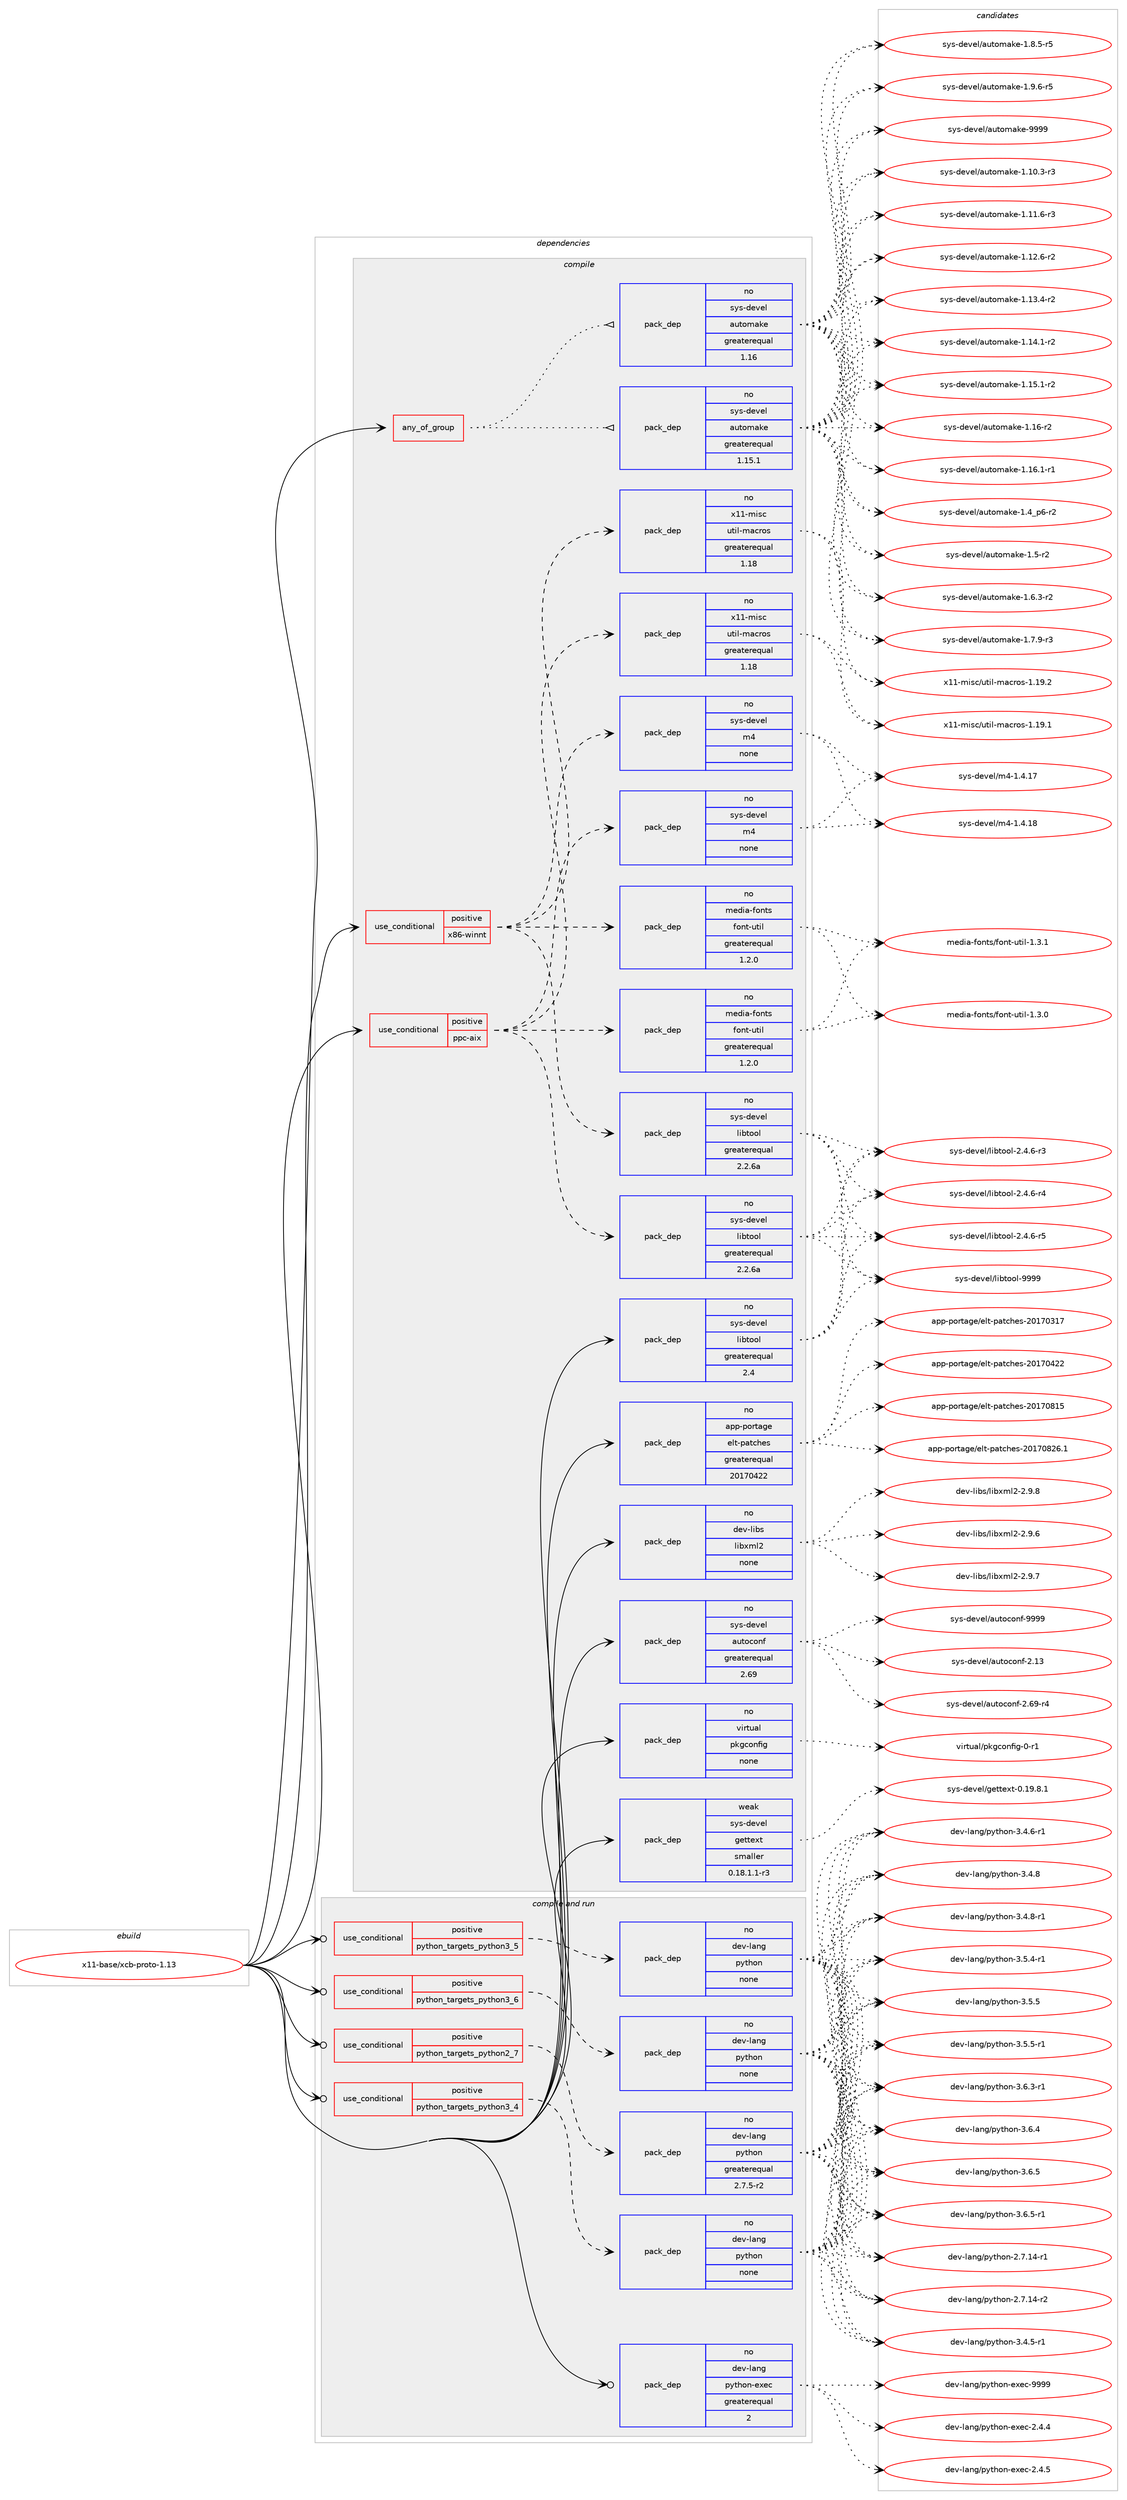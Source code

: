 digraph prolog {

# *************
# Graph options
# *************

newrank=true;
concentrate=true;
compound=true;
graph [rankdir=LR,fontname=Helvetica,fontsize=10,ranksep=1.5];#, ranksep=2.5, nodesep=0.2];
edge  [arrowhead=vee];
node  [fontname=Helvetica,fontsize=10];

# **********
# The ebuild
# **********

subgraph cluster_leftcol {
color=gray;
rank=same;
label=<<i>ebuild</i>>;
id [label="x11-base/xcb-proto-1.13", color=red, width=4, href="../x11-base/xcb-proto-1.13.svg"];
}

# ****************
# The dependencies
# ****************

subgraph cluster_midcol {
color=gray;
label=<<i>dependencies</i>>;
subgraph cluster_compile {
fillcolor="#eeeeee";
style=filled;
label=<<i>compile</i>>;
subgraph any142 {
dependency10541 [label=<<TABLE BORDER="0" CELLBORDER="1" CELLSPACING="0" CELLPADDING="4"><TR><TD CELLPADDING="10">any_of_group</TD></TR></TABLE>>, shape=none, color=red];subgraph pack9202 {
dependency10542 [label=<<TABLE BORDER="0" CELLBORDER="1" CELLSPACING="0" CELLPADDING="4" WIDTH="220"><TR><TD ROWSPAN="6" CELLPADDING="30">pack_dep</TD></TR><TR><TD WIDTH="110">no</TD></TR><TR><TD>sys-devel</TD></TR><TR><TD>automake</TD></TR><TR><TD>greaterequal</TD></TR><TR><TD>1.16</TD></TR></TABLE>>, shape=none, color=blue];
}
dependency10541:e -> dependency10542:w [weight=20,style="dotted",arrowhead="oinv"];
subgraph pack9203 {
dependency10543 [label=<<TABLE BORDER="0" CELLBORDER="1" CELLSPACING="0" CELLPADDING="4" WIDTH="220"><TR><TD ROWSPAN="6" CELLPADDING="30">pack_dep</TD></TR><TR><TD WIDTH="110">no</TD></TR><TR><TD>sys-devel</TD></TR><TR><TD>automake</TD></TR><TR><TD>greaterequal</TD></TR><TR><TD>1.15.1</TD></TR></TABLE>>, shape=none, color=blue];
}
dependency10541:e -> dependency10543:w [weight=20,style="dotted",arrowhead="oinv"];
}
id:e -> dependency10541:w [weight=20,style="solid",arrowhead="vee"];
subgraph cond1186 {
dependency10544 [label=<<TABLE BORDER="0" CELLBORDER="1" CELLSPACING="0" CELLPADDING="4"><TR><TD ROWSPAN="3" CELLPADDING="10">use_conditional</TD></TR><TR><TD>positive</TD></TR><TR><TD>ppc-aix</TD></TR></TABLE>>, shape=none, color=red];
subgraph pack9204 {
dependency10545 [label=<<TABLE BORDER="0" CELLBORDER="1" CELLSPACING="0" CELLPADDING="4" WIDTH="220"><TR><TD ROWSPAN="6" CELLPADDING="30">pack_dep</TD></TR><TR><TD WIDTH="110">no</TD></TR><TR><TD>sys-devel</TD></TR><TR><TD>libtool</TD></TR><TR><TD>greaterequal</TD></TR><TR><TD>2.2.6a</TD></TR></TABLE>>, shape=none, color=blue];
}
dependency10544:e -> dependency10545:w [weight=20,style="dashed",arrowhead="vee"];
subgraph pack9205 {
dependency10546 [label=<<TABLE BORDER="0" CELLBORDER="1" CELLSPACING="0" CELLPADDING="4" WIDTH="220"><TR><TD ROWSPAN="6" CELLPADDING="30">pack_dep</TD></TR><TR><TD WIDTH="110">no</TD></TR><TR><TD>sys-devel</TD></TR><TR><TD>m4</TD></TR><TR><TD>none</TD></TR><TR><TD></TD></TR></TABLE>>, shape=none, color=blue];
}
dependency10544:e -> dependency10546:w [weight=20,style="dashed",arrowhead="vee"];
subgraph pack9206 {
dependency10547 [label=<<TABLE BORDER="0" CELLBORDER="1" CELLSPACING="0" CELLPADDING="4" WIDTH="220"><TR><TD ROWSPAN="6" CELLPADDING="30">pack_dep</TD></TR><TR><TD WIDTH="110">no</TD></TR><TR><TD>x11-misc</TD></TR><TR><TD>util-macros</TD></TR><TR><TD>greaterequal</TD></TR><TR><TD>1.18</TD></TR></TABLE>>, shape=none, color=blue];
}
dependency10544:e -> dependency10547:w [weight=20,style="dashed",arrowhead="vee"];
subgraph pack9207 {
dependency10548 [label=<<TABLE BORDER="0" CELLBORDER="1" CELLSPACING="0" CELLPADDING="4" WIDTH="220"><TR><TD ROWSPAN="6" CELLPADDING="30">pack_dep</TD></TR><TR><TD WIDTH="110">no</TD></TR><TR><TD>media-fonts</TD></TR><TR><TD>font-util</TD></TR><TR><TD>greaterequal</TD></TR><TR><TD>1.2.0</TD></TR></TABLE>>, shape=none, color=blue];
}
dependency10544:e -> dependency10548:w [weight=20,style="dashed",arrowhead="vee"];
}
id:e -> dependency10544:w [weight=20,style="solid",arrowhead="vee"];
subgraph cond1187 {
dependency10549 [label=<<TABLE BORDER="0" CELLBORDER="1" CELLSPACING="0" CELLPADDING="4"><TR><TD ROWSPAN="3" CELLPADDING="10">use_conditional</TD></TR><TR><TD>positive</TD></TR><TR><TD>x86-winnt</TD></TR></TABLE>>, shape=none, color=red];
subgraph pack9208 {
dependency10550 [label=<<TABLE BORDER="0" CELLBORDER="1" CELLSPACING="0" CELLPADDING="4" WIDTH="220"><TR><TD ROWSPAN="6" CELLPADDING="30">pack_dep</TD></TR><TR><TD WIDTH="110">no</TD></TR><TR><TD>sys-devel</TD></TR><TR><TD>libtool</TD></TR><TR><TD>greaterequal</TD></TR><TR><TD>2.2.6a</TD></TR></TABLE>>, shape=none, color=blue];
}
dependency10549:e -> dependency10550:w [weight=20,style="dashed",arrowhead="vee"];
subgraph pack9209 {
dependency10551 [label=<<TABLE BORDER="0" CELLBORDER="1" CELLSPACING="0" CELLPADDING="4" WIDTH="220"><TR><TD ROWSPAN="6" CELLPADDING="30">pack_dep</TD></TR><TR><TD WIDTH="110">no</TD></TR><TR><TD>sys-devel</TD></TR><TR><TD>m4</TD></TR><TR><TD>none</TD></TR><TR><TD></TD></TR></TABLE>>, shape=none, color=blue];
}
dependency10549:e -> dependency10551:w [weight=20,style="dashed",arrowhead="vee"];
subgraph pack9210 {
dependency10552 [label=<<TABLE BORDER="0" CELLBORDER="1" CELLSPACING="0" CELLPADDING="4" WIDTH="220"><TR><TD ROWSPAN="6" CELLPADDING="30">pack_dep</TD></TR><TR><TD WIDTH="110">no</TD></TR><TR><TD>x11-misc</TD></TR><TR><TD>util-macros</TD></TR><TR><TD>greaterequal</TD></TR><TR><TD>1.18</TD></TR></TABLE>>, shape=none, color=blue];
}
dependency10549:e -> dependency10552:w [weight=20,style="dashed",arrowhead="vee"];
subgraph pack9211 {
dependency10553 [label=<<TABLE BORDER="0" CELLBORDER="1" CELLSPACING="0" CELLPADDING="4" WIDTH="220"><TR><TD ROWSPAN="6" CELLPADDING="30">pack_dep</TD></TR><TR><TD WIDTH="110">no</TD></TR><TR><TD>media-fonts</TD></TR><TR><TD>font-util</TD></TR><TR><TD>greaterequal</TD></TR><TR><TD>1.2.0</TD></TR></TABLE>>, shape=none, color=blue];
}
dependency10549:e -> dependency10553:w [weight=20,style="dashed",arrowhead="vee"];
}
id:e -> dependency10549:w [weight=20,style="solid",arrowhead="vee"];
subgraph pack9212 {
dependency10554 [label=<<TABLE BORDER="0" CELLBORDER="1" CELLSPACING="0" CELLPADDING="4" WIDTH="220"><TR><TD ROWSPAN="6" CELLPADDING="30">pack_dep</TD></TR><TR><TD WIDTH="110">no</TD></TR><TR><TD>app-portage</TD></TR><TR><TD>elt-patches</TD></TR><TR><TD>greaterequal</TD></TR><TR><TD>20170422</TD></TR></TABLE>>, shape=none, color=blue];
}
id:e -> dependency10554:w [weight=20,style="solid",arrowhead="vee"];
subgraph pack9213 {
dependency10555 [label=<<TABLE BORDER="0" CELLBORDER="1" CELLSPACING="0" CELLPADDING="4" WIDTH="220"><TR><TD ROWSPAN="6" CELLPADDING="30">pack_dep</TD></TR><TR><TD WIDTH="110">no</TD></TR><TR><TD>dev-libs</TD></TR><TR><TD>libxml2</TD></TR><TR><TD>none</TD></TR><TR><TD></TD></TR></TABLE>>, shape=none, color=blue];
}
id:e -> dependency10555:w [weight=20,style="solid",arrowhead="vee"];
subgraph pack9214 {
dependency10556 [label=<<TABLE BORDER="0" CELLBORDER="1" CELLSPACING="0" CELLPADDING="4" WIDTH="220"><TR><TD ROWSPAN="6" CELLPADDING="30">pack_dep</TD></TR><TR><TD WIDTH="110">no</TD></TR><TR><TD>sys-devel</TD></TR><TR><TD>autoconf</TD></TR><TR><TD>greaterequal</TD></TR><TR><TD>2.69</TD></TR></TABLE>>, shape=none, color=blue];
}
id:e -> dependency10556:w [weight=20,style="solid",arrowhead="vee"];
subgraph pack9215 {
dependency10557 [label=<<TABLE BORDER="0" CELLBORDER="1" CELLSPACING="0" CELLPADDING="4" WIDTH="220"><TR><TD ROWSPAN="6" CELLPADDING="30">pack_dep</TD></TR><TR><TD WIDTH="110">no</TD></TR><TR><TD>sys-devel</TD></TR><TR><TD>libtool</TD></TR><TR><TD>greaterequal</TD></TR><TR><TD>2.4</TD></TR></TABLE>>, shape=none, color=blue];
}
id:e -> dependency10557:w [weight=20,style="solid",arrowhead="vee"];
subgraph pack9216 {
dependency10558 [label=<<TABLE BORDER="0" CELLBORDER="1" CELLSPACING="0" CELLPADDING="4" WIDTH="220"><TR><TD ROWSPAN="6" CELLPADDING="30">pack_dep</TD></TR><TR><TD WIDTH="110">no</TD></TR><TR><TD>virtual</TD></TR><TR><TD>pkgconfig</TD></TR><TR><TD>none</TD></TR><TR><TD></TD></TR></TABLE>>, shape=none, color=blue];
}
id:e -> dependency10558:w [weight=20,style="solid",arrowhead="vee"];
subgraph pack9217 {
dependency10559 [label=<<TABLE BORDER="0" CELLBORDER="1" CELLSPACING="0" CELLPADDING="4" WIDTH="220"><TR><TD ROWSPAN="6" CELLPADDING="30">pack_dep</TD></TR><TR><TD WIDTH="110">weak</TD></TR><TR><TD>sys-devel</TD></TR><TR><TD>gettext</TD></TR><TR><TD>smaller</TD></TR><TR><TD>0.18.1.1-r3</TD></TR></TABLE>>, shape=none, color=blue];
}
id:e -> dependency10559:w [weight=20,style="solid",arrowhead="vee"];
}
subgraph cluster_compileandrun {
fillcolor="#eeeeee";
style=filled;
label=<<i>compile and run</i>>;
subgraph cond1188 {
dependency10560 [label=<<TABLE BORDER="0" CELLBORDER="1" CELLSPACING="0" CELLPADDING="4"><TR><TD ROWSPAN="3" CELLPADDING="10">use_conditional</TD></TR><TR><TD>positive</TD></TR><TR><TD>python_targets_python2_7</TD></TR></TABLE>>, shape=none, color=red];
subgraph pack9218 {
dependency10561 [label=<<TABLE BORDER="0" CELLBORDER="1" CELLSPACING="0" CELLPADDING="4" WIDTH="220"><TR><TD ROWSPAN="6" CELLPADDING="30">pack_dep</TD></TR><TR><TD WIDTH="110">no</TD></TR><TR><TD>dev-lang</TD></TR><TR><TD>python</TD></TR><TR><TD>greaterequal</TD></TR><TR><TD>2.7.5-r2</TD></TR></TABLE>>, shape=none, color=blue];
}
dependency10560:e -> dependency10561:w [weight=20,style="dashed",arrowhead="vee"];
}
id:e -> dependency10560:w [weight=20,style="solid",arrowhead="odotvee"];
subgraph cond1189 {
dependency10562 [label=<<TABLE BORDER="0" CELLBORDER="1" CELLSPACING="0" CELLPADDING="4"><TR><TD ROWSPAN="3" CELLPADDING="10">use_conditional</TD></TR><TR><TD>positive</TD></TR><TR><TD>python_targets_python3_4</TD></TR></TABLE>>, shape=none, color=red];
subgraph pack9219 {
dependency10563 [label=<<TABLE BORDER="0" CELLBORDER="1" CELLSPACING="0" CELLPADDING="4" WIDTH="220"><TR><TD ROWSPAN="6" CELLPADDING="30">pack_dep</TD></TR><TR><TD WIDTH="110">no</TD></TR><TR><TD>dev-lang</TD></TR><TR><TD>python</TD></TR><TR><TD>none</TD></TR><TR><TD></TD></TR></TABLE>>, shape=none, color=blue];
}
dependency10562:e -> dependency10563:w [weight=20,style="dashed",arrowhead="vee"];
}
id:e -> dependency10562:w [weight=20,style="solid",arrowhead="odotvee"];
subgraph cond1190 {
dependency10564 [label=<<TABLE BORDER="0" CELLBORDER="1" CELLSPACING="0" CELLPADDING="4"><TR><TD ROWSPAN="3" CELLPADDING="10">use_conditional</TD></TR><TR><TD>positive</TD></TR><TR><TD>python_targets_python3_5</TD></TR></TABLE>>, shape=none, color=red];
subgraph pack9220 {
dependency10565 [label=<<TABLE BORDER="0" CELLBORDER="1" CELLSPACING="0" CELLPADDING="4" WIDTH="220"><TR><TD ROWSPAN="6" CELLPADDING="30">pack_dep</TD></TR><TR><TD WIDTH="110">no</TD></TR><TR><TD>dev-lang</TD></TR><TR><TD>python</TD></TR><TR><TD>none</TD></TR><TR><TD></TD></TR></TABLE>>, shape=none, color=blue];
}
dependency10564:e -> dependency10565:w [weight=20,style="dashed",arrowhead="vee"];
}
id:e -> dependency10564:w [weight=20,style="solid",arrowhead="odotvee"];
subgraph cond1191 {
dependency10566 [label=<<TABLE BORDER="0" CELLBORDER="1" CELLSPACING="0" CELLPADDING="4"><TR><TD ROWSPAN="3" CELLPADDING="10">use_conditional</TD></TR><TR><TD>positive</TD></TR><TR><TD>python_targets_python3_6</TD></TR></TABLE>>, shape=none, color=red];
subgraph pack9221 {
dependency10567 [label=<<TABLE BORDER="0" CELLBORDER="1" CELLSPACING="0" CELLPADDING="4" WIDTH="220"><TR><TD ROWSPAN="6" CELLPADDING="30">pack_dep</TD></TR><TR><TD WIDTH="110">no</TD></TR><TR><TD>dev-lang</TD></TR><TR><TD>python</TD></TR><TR><TD>none</TD></TR><TR><TD></TD></TR></TABLE>>, shape=none, color=blue];
}
dependency10566:e -> dependency10567:w [weight=20,style="dashed",arrowhead="vee"];
}
id:e -> dependency10566:w [weight=20,style="solid",arrowhead="odotvee"];
subgraph pack9222 {
dependency10568 [label=<<TABLE BORDER="0" CELLBORDER="1" CELLSPACING="0" CELLPADDING="4" WIDTH="220"><TR><TD ROWSPAN="6" CELLPADDING="30">pack_dep</TD></TR><TR><TD WIDTH="110">no</TD></TR><TR><TD>dev-lang</TD></TR><TR><TD>python-exec</TD></TR><TR><TD>greaterequal</TD></TR><TR><TD>2</TD></TR></TABLE>>, shape=none, color=blue];
}
id:e -> dependency10568:w [weight=20,style="solid",arrowhead="odotvee"];
}
subgraph cluster_run {
fillcolor="#eeeeee";
style=filled;
label=<<i>run</i>>;
}
}

# **************
# The candidates
# **************

subgraph cluster_choices {
rank=same;
color=gray;
label=<<i>candidates</i>>;

subgraph choice9202 {
color=black;
nodesep=1;
choice11512111545100101118101108479711711611110997107101454946494846514511451 [label="sys-devel/automake-1.10.3-r3", color=red, width=4,href="../sys-devel/automake-1.10.3-r3.svg"];
choice11512111545100101118101108479711711611110997107101454946494946544511451 [label="sys-devel/automake-1.11.6-r3", color=red, width=4,href="../sys-devel/automake-1.11.6-r3.svg"];
choice11512111545100101118101108479711711611110997107101454946495046544511450 [label="sys-devel/automake-1.12.6-r2", color=red, width=4,href="../sys-devel/automake-1.12.6-r2.svg"];
choice11512111545100101118101108479711711611110997107101454946495146524511450 [label="sys-devel/automake-1.13.4-r2", color=red, width=4,href="../sys-devel/automake-1.13.4-r2.svg"];
choice11512111545100101118101108479711711611110997107101454946495246494511450 [label="sys-devel/automake-1.14.1-r2", color=red, width=4,href="../sys-devel/automake-1.14.1-r2.svg"];
choice11512111545100101118101108479711711611110997107101454946495346494511450 [label="sys-devel/automake-1.15.1-r2", color=red, width=4,href="../sys-devel/automake-1.15.1-r2.svg"];
choice1151211154510010111810110847971171161111099710710145494649544511450 [label="sys-devel/automake-1.16-r2", color=red, width=4,href="../sys-devel/automake-1.16-r2.svg"];
choice11512111545100101118101108479711711611110997107101454946495446494511449 [label="sys-devel/automake-1.16.1-r1", color=red, width=4,href="../sys-devel/automake-1.16.1-r1.svg"];
choice115121115451001011181011084797117116111109971071014549465295112544511450 [label="sys-devel/automake-1.4_p6-r2", color=red, width=4,href="../sys-devel/automake-1.4_p6-r2.svg"];
choice11512111545100101118101108479711711611110997107101454946534511450 [label="sys-devel/automake-1.5-r2", color=red, width=4,href="../sys-devel/automake-1.5-r2.svg"];
choice115121115451001011181011084797117116111109971071014549465446514511450 [label="sys-devel/automake-1.6.3-r2", color=red, width=4,href="../sys-devel/automake-1.6.3-r2.svg"];
choice115121115451001011181011084797117116111109971071014549465546574511451 [label="sys-devel/automake-1.7.9-r3", color=red, width=4,href="../sys-devel/automake-1.7.9-r3.svg"];
choice115121115451001011181011084797117116111109971071014549465646534511453 [label="sys-devel/automake-1.8.5-r5", color=red, width=4,href="../sys-devel/automake-1.8.5-r5.svg"];
choice115121115451001011181011084797117116111109971071014549465746544511453 [label="sys-devel/automake-1.9.6-r5", color=red, width=4,href="../sys-devel/automake-1.9.6-r5.svg"];
choice115121115451001011181011084797117116111109971071014557575757 [label="sys-devel/automake-9999", color=red, width=4,href="../sys-devel/automake-9999.svg"];
dependency10542:e -> choice11512111545100101118101108479711711611110997107101454946494846514511451:w [style=dotted,weight="100"];
dependency10542:e -> choice11512111545100101118101108479711711611110997107101454946494946544511451:w [style=dotted,weight="100"];
dependency10542:e -> choice11512111545100101118101108479711711611110997107101454946495046544511450:w [style=dotted,weight="100"];
dependency10542:e -> choice11512111545100101118101108479711711611110997107101454946495146524511450:w [style=dotted,weight="100"];
dependency10542:e -> choice11512111545100101118101108479711711611110997107101454946495246494511450:w [style=dotted,weight="100"];
dependency10542:e -> choice11512111545100101118101108479711711611110997107101454946495346494511450:w [style=dotted,weight="100"];
dependency10542:e -> choice1151211154510010111810110847971171161111099710710145494649544511450:w [style=dotted,weight="100"];
dependency10542:e -> choice11512111545100101118101108479711711611110997107101454946495446494511449:w [style=dotted,weight="100"];
dependency10542:e -> choice115121115451001011181011084797117116111109971071014549465295112544511450:w [style=dotted,weight="100"];
dependency10542:e -> choice11512111545100101118101108479711711611110997107101454946534511450:w [style=dotted,weight="100"];
dependency10542:e -> choice115121115451001011181011084797117116111109971071014549465446514511450:w [style=dotted,weight="100"];
dependency10542:e -> choice115121115451001011181011084797117116111109971071014549465546574511451:w [style=dotted,weight="100"];
dependency10542:e -> choice115121115451001011181011084797117116111109971071014549465646534511453:w [style=dotted,weight="100"];
dependency10542:e -> choice115121115451001011181011084797117116111109971071014549465746544511453:w [style=dotted,weight="100"];
dependency10542:e -> choice115121115451001011181011084797117116111109971071014557575757:w [style=dotted,weight="100"];
}
subgraph choice9203 {
color=black;
nodesep=1;
choice11512111545100101118101108479711711611110997107101454946494846514511451 [label="sys-devel/automake-1.10.3-r3", color=red, width=4,href="../sys-devel/automake-1.10.3-r3.svg"];
choice11512111545100101118101108479711711611110997107101454946494946544511451 [label="sys-devel/automake-1.11.6-r3", color=red, width=4,href="../sys-devel/automake-1.11.6-r3.svg"];
choice11512111545100101118101108479711711611110997107101454946495046544511450 [label="sys-devel/automake-1.12.6-r2", color=red, width=4,href="../sys-devel/automake-1.12.6-r2.svg"];
choice11512111545100101118101108479711711611110997107101454946495146524511450 [label="sys-devel/automake-1.13.4-r2", color=red, width=4,href="../sys-devel/automake-1.13.4-r2.svg"];
choice11512111545100101118101108479711711611110997107101454946495246494511450 [label="sys-devel/automake-1.14.1-r2", color=red, width=4,href="../sys-devel/automake-1.14.1-r2.svg"];
choice11512111545100101118101108479711711611110997107101454946495346494511450 [label="sys-devel/automake-1.15.1-r2", color=red, width=4,href="../sys-devel/automake-1.15.1-r2.svg"];
choice1151211154510010111810110847971171161111099710710145494649544511450 [label="sys-devel/automake-1.16-r2", color=red, width=4,href="../sys-devel/automake-1.16-r2.svg"];
choice11512111545100101118101108479711711611110997107101454946495446494511449 [label="sys-devel/automake-1.16.1-r1", color=red, width=4,href="../sys-devel/automake-1.16.1-r1.svg"];
choice115121115451001011181011084797117116111109971071014549465295112544511450 [label="sys-devel/automake-1.4_p6-r2", color=red, width=4,href="../sys-devel/automake-1.4_p6-r2.svg"];
choice11512111545100101118101108479711711611110997107101454946534511450 [label="sys-devel/automake-1.5-r2", color=red, width=4,href="../sys-devel/automake-1.5-r2.svg"];
choice115121115451001011181011084797117116111109971071014549465446514511450 [label="sys-devel/automake-1.6.3-r2", color=red, width=4,href="../sys-devel/automake-1.6.3-r2.svg"];
choice115121115451001011181011084797117116111109971071014549465546574511451 [label="sys-devel/automake-1.7.9-r3", color=red, width=4,href="../sys-devel/automake-1.7.9-r3.svg"];
choice115121115451001011181011084797117116111109971071014549465646534511453 [label="sys-devel/automake-1.8.5-r5", color=red, width=4,href="../sys-devel/automake-1.8.5-r5.svg"];
choice115121115451001011181011084797117116111109971071014549465746544511453 [label="sys-devel/automake-1.9.6-r5", color=red, width=4,href="../sys-devel/automake-1.9.6-r5.svg"];
choice115121115451001011181011084797117116111109971071014557575757 [label="sys-devel/automake-9999", color=red, width=4,href="../sys-devel/automake-9999.svg"];
dependency10543:e -> choice11512111545100101118101108479711711611110997107101454946494846514511451:w [style=dotted,weight="100"];
dependency10543:e -> choice11512111545100101118101108479711711611110997107101454946494946544511451:w [style=dotted,weight="100"];
dependency10543:e -> choice11512111545100101118101108479711711611110997107101454946495046544511450:w [style=dotted,weight="100"];
dependency10543:e -> choice11512111545100101118101108479711711611110997107101454946495146524511450:w [style=dotted,weight="100"];
dependency10543:e -> choice11512111545100101118101108479711711611110997107101454946495246494511450:w [style=dotted,weight="100"];
dependency10543:e -> choice11512111545100101118101108479711711611110997107101454946495346494511450:w [style=dotted,weight="100"];
dependency10543:e -> choice1151211154510010111810110847971171161111099710710145494649544511450:w [style=dotted,weight="100"];
dependency10543:e -> choice11512111545100101118101108479711711611110997107101454946495446494511449:w [style=dotted,weight="100"];
dependency10543:e -> choice115121115451001011181011084797117116111109971071014549465295112544511450:w [style=dotted,weight="100"];
dependency10543:e -> choice11512111545100101118101108479711711611110997107101454946534511450:w [style=dotted,weight="100"];
dependency10543:e -> choice115121115451001011181011084797117116111109971071014549465446514511450:w [style=dotted,weight="100"];
dependency10543:e -> choice115121115451001011181011084797117116111109971071014549465546574511451:w [style=dotted,weight="100"];
dependency10543:e -> choice115121115451001011181011084797117116111109971071014549465646534511453:w [style=dotted,weight="100"];
dependency10543:e -> choice115121115451001011181011084797117116111109971071014549465746544511453:w [style=dotted,weight="100"];
dependency10543:e -> choice115121115451001011181011084797117116111109971071014557575757:w [style=dotted,weight="100"];
}
subgraph choice9204 {
color=black;
nodesep=1;
choice1151211154510010111810110847108105981161111111084550465246544511451 [label="sys-devel/libtool-2.4.6-r3", color=red, width=4,href="../sys-devel/libtool-2.4.6-r3.svg"];
choice1151211154510010111810110847108105981161111111084550465246544511452 [label="sys-devel/libtool-2.4.6-r4", color=red, width=4,href="../sys-devel/libtool-2.4.6-r4.svg"];
choice1151211154510010111810110847108105981161111111084550465246544511453 [label="sys-devel/libtool-2.4.6-r5", color=red, width=4,href="../sys-devel/libtool-2.4.6-r5.svg"];
choice1151211154510010111810110847108105981161111111084557575757 [label="sys-devel/libtool-9999", color=red, width=4,href="../sys-devel/libtool-9999.svg"];
dependency10545:e -> choice1151211154510010111810110847108105981161111111084550465246544511451:w [style=dotted,weight="100"];
dependency10545:e -> choice1151211154510010111810110847108105981161111111084550465246544511452:w [style=dotted,weight="100"];
dependency10545:e -> choice1151211154510010111810110847108105981161111111084550465246544511453:w [style=dotted,weight="100"];
dependency10545:e -> choice1151211154510010111810110847108105981161111111084557575757:w [style=dotted,weight="100"];
}
subgraph choice9205 {
color=black;
nodesep=1;
choice11512111545100101118101108471095245494652464955 [label="sys-devel/m4-1.4.17", color=red, width=4,href="../sys-devel/m4-1.4.17.svg"];
choice11512111545100101118101108471095245494652464956 [label="sys-devel/m4-1.4.18", color=red, width=4,href="../sys-devel/m4-1.4.18.svg"];
dependency10546:e -> choice11512111545100101118101108471095245494652464955:w [style=dotted,weight="100"];
dependency10546:e -> choice11512111545100101118101108471095245494652464956:w [style=dotted,weight="100"];
}
subgraph choice9206 {
color=black;
nodesep=1;
choice120494945109105115994711711610510845109979911411111545494649574649 [label="x11-misc/util-macros-1.19.1", color=red, width=4,href="../x11-misc/util-macros-1.19.1.svg"];
choice120494945109105115994711711610510845109979911411111545494649574650 [label="x11-misc/util-macros-1.19.2", color=red, width=4,href="../x11-misc/util-macros-1.19.2.svg"];
dependency10547:e -> choice120494945109105115994711711610510845109979911411111545494649574649:w [style=dotted,weight="100"];
dependency10547:e -> choice120494945109105115994711711610510845109979911411111545494649574650:w [style=dotted,weight="100"];
}
subgraph choice9207 {
color=black;
nodesep=1;
choice10910110010597451021111101161154710211111011645117116105108454946514648 [label="media-fonts/font-util-1.3.0", color=red, width=4,href="../media-fonts/font-util-1.3.0.svg"];
choice10910110010597451021111101161154710211111011645117116105108454946514649 [label="media-fonts/font-util-1.3.1", color=red, width=4,href="../media-fonts/font-util-1.3.1.svg"];
dependency10548:e -> choice10910110010597451021111101161154710211111011645117116105108454946514648:w [style=dotted,weight="100"];
dependency10548:e -> choice10910110010597451021111101161154710211111011645117116105108454946514649:w [style=dotted,weight="100"];
}
subgraph choice9208 {
color=black;
nodesep=1;
choice1151211154510010111810110847108105981161111111084550465246544511451 [label="sys-devel/libtool-2.4.6-r3", color=red, width=4,href="../sys-devel/libtool-2.4.6-r3.svg"];
choice1151211154510010111810110847108105981161111111084550465246544511452 [label="sys-devel/libtool-2.4.6-r4", color=red, width=4,href="../sys-devel/libtool-2.4.6-r4.svg"];
choice1151211154510010111810110847108105981161111111084550465246544511453 [label="sys-devel/libtool-2.4.6-r5", color=red, width=4,href="../sys-devel/libtool-2.4.6-r5.svg"];
choice1151211154510010111810110847108105981161111111084557575757 [label="sys-devel/libtool-9999", color=red, width=4,href="../sys-devel/libtool-9999.svg"];
dependency10550:e -> choice1151211154510010111810110847108105981161111111084550465246544511451:w [style=dotted,weight="100"];
dependency10550:e -> choice1151211154510010111810110847108105981161111111084550465246544511452:w [style=dotted,weight="100"];
dependency10550:e -> choice1151211154510010111810110847108105981161111111084550465246544511453:w [style=dotted,weight="100"];
dependency10550:e -> choice1151211154510010111810110847108105981161111111084557575757:w [style=dotted,weight="100"];
}
subgraph choice9209 {
color=black;
nodesep=1;
choice11512111545100101118101108471095245494652464955 [label="sys-devel/m4-1.4.17", color=red, width=4,href="../sys-devel/m4-1.4.17.svg"];
choice11512111545100101118101108471095245494652464956 [label="sys-devel/m4-1.4.18", color=red, width=4,href="../sys-devel/m4-1.4.18.svg"];
dependency10551:e -> choice11512111545100101118101108471095245494652464955:w [style=dotted,weight="100"];
dependency10551:e -> choice11512111545100101118101108471095245494652464956:w [style=dotted,weight="100"];
}
subgraph choice9210 {
color=black;
nodesep=1;
choice120494945109105115994711711610510845109979911411111545494649574649 [label="x11-misc/util-macros-1.19.1", color=red, width=4,href="../x11-misc/util-macros-1.19.1.svg"];
choice120494945109105115994711711610510845109979911411111545494649574650 [label="x11-misc/util-macros-1.19.2", color=red, width=4,href="../x11-misc/util-macros-1.19.2.svg"];
dependency10552:e -> choice120494945109105115994711711610510845109979911411111545494649574649:w [style=dotted,weight="100"];
dependency10552:e -> choice120494945109105115994711711610510845109979911411111545494649574650:w [style=dotted,weight="100"];
}
subgraph choice9211 {
color=black;
nodesep=1;
choice10910110010597451021111101161154710211111011645117116105108454946514648 [label="media-fonts/font-util-1.3.0", color=red, width=4,href="../media-fonts/font-util-1.3.0.svg"];
choice10910110010597451021111101161154710211111011645117116105108454946514649 [label="media-fonts/font-util-1.3.1", color=red, width=4,href="../media-fonts/font-util-1.3.1.svg"];
dependency10553:e -> choice10910110010597451021111101161154710211111011645117116105108454946514648:w [style=dotted,weight="100"];
dependency10553:e -> choice10910110010597451021111101161154710211111011645117116105108454946514649:w [style=dotted,weight="100"];
}
subgraph choice9212 {
color=black;
nodesep=1;
choice97112112451121111141169710310147101108116451129711699104101115455048495548514955 [label="app-portage/elt-patches-20170317", color=red, width=4,href="../app-portage/elt-patches-20170317.svg"];
choice97112112451121111141169710310147101108116451129711699104101115455048495548525050 [label="app-portage/elt-patches-20170422", color=red, width=4,href="../app-portage/elt-patches-20170422.svg"];
choice97112112451121111141169710310147101108116451129711699104101115455048495548564953 [label="app-portage/elt-patches-20170815", color=red, width=4,href="../app-portage/elt-patches-20170815.svg"];
choice971121124511211111411697103101471011081164511297116991041011154550484955485650544649 [label="app-portage/elt-patches-20170826.1", color=red, width=4,href="../app-portage/elt-patches-20170826.1.svg"];
dependency10554:e -> choice97112112451121111141169710310147101108116451129711699104101115455048495548514955:w [style=dotted,weight="100"];
dependency10554:e -> choice97112112451121111141169710310147101108116451129711699104101115455048495548525050:w [style=dotted,weight="100"];
dependency10554:e -> choice97112112451121111141169710310147101108116451129711699104101115455048495548564953:w [style=dotted,weight="100"];
dependency10554:e -> choice971121124511211111411697103101471011081164511297116991041011154550484955485650544649:w [style=dotted,weight="100"];
}
subgraph choice9213 {
color=black;
nodesep=1;
choice1001011184510810598115471081059812010910850455046574654 [label="dev-libs/libxml2-2.9.6", color=red, width=4,href="../dev-libs/libxml2-2.9.6.svg"];
choice1001011184510810598115471081059812010910850455046574655 [label="dev-libs/libxml2-2.9.7", color=red, width=4,href="../dev-libs/libxml2-2.9.7.svg"];
choice1001011184510810598115471081059812010910850455046574656 [label="dev-libs/libxml2-2.9.8", color=red, width=4,href="../dev-libs/libxml2-2.9.8.svg"];
dependency10555:e -> choice1001011184510810598115471081059812010910850455046574654:w [style=dotted,weight="100"];
dependency10555:e -> choice1001011184510810598115471081059812010910850455046574655:w [style=dotted,weight="100"];
dependency10555:e -> choice1001011184510810598115471081059812010910850455046574656:w [style=dotted,weight="100"];
}
subgraph choice9214 {
color=black;
nodesep=1;
choice115121115451001011181011084797117116111991111101024550464951 [label="sys-devel/autoconf-2.13", color=red, width=4,href="../sys-devel/autoconf-2.13.svg"];
choice1151211154510010111810110847971171161119911111010245504654574511452 [label="sys-devel/autoconf-2.69-r4", color=red, width=4,href="../sys-devel/autoconf-2.69-r4.svg"];
choice115121115451001011181011084797117116111991111101024557575757 [label="sys-devel/autoconf-9999", color=red, width=4,href="../sys-devel/autoconf-9999.svg"];
dependency10556:e -> choice115121115451001011181011084797117116111991111101024550464951:w [style=dotted,weight="100"];
dependency10556:e -> choice1151211154510010111810110847971171161119911111010245504654574511452:w [style=dotted,weight="100"];
dependency10556:e -> choice115121115451001011181011084797117116111991111101024557575757:w [style=dotted,weight="100"];
}
subgraph choice9215 {
color=black;
nodesep=1;
choice1151211154510010111810110847108105981161111111084550465246544511451 [label="sys-devel/libtool-2.4.6-r3", color=red, width=4,href="../sys-devel/libtool-2.4.6-r3.svg"];
choice1151211154510010111810110847108105981161111111084550465246544511452 [label="sys-devel/libtool-2.4.6-r4", color=red, width=4,href="../sys-devel/libtool-2.4.6-r4.svg"];
choice1151211154510010111810110847108105981161111111084550465246544511453 [label="sys-devel/libtool-2.4.6-r5", color=red, width=4,href="../sys-devel/libtool-2.4.6-r5.svg"];
choice1151211154510010111810110847108105981161111111084557575757 [label="sys-devel/libtool-9999", color=red, width=4,href="../sys-devel/libtool-9999.svg"];
dependency10557:e -> choice1151211154510010111810110847108105981161111111084550465246544511451:w [style=dotted,weight="100"];
dependency10557:e -> choice1151211154510010111810110847108105981161111111084550465246544511452:w [style=dotted,weight="100"];
dependency10557:e -> choice1151211154510010111810110847108105981161111111084550465246544511453:w [style=dotted,weight="100"];
dependency10557:e -> choice1151211154510010111810110847108105981161111111084557575757:w [style=dotted,weight="100"];
}
subgraph choice9216 {
color=black;
nodesep=1;
choice11810511411611797108471121071039911111010210510345484511449 [label="virtual/pkgconfig-0-r1", color=red, width=4,href="../virtual/pkgconfig-0-r1.svg"];
dependency10558:e -> choice11810511411611797108471121071039911111010210510345484511449:w [style=dotted,weight="100"];
}
subgraph choice9217 {
color=black;
nodesep=1;
choice1151211154510010111810110847103101116116101120116454846495746564649 [label="sys-devel/gettext-0.19.8.1", color=red, width=4,href="../sys-devel/gettext-0.19.8.1.svg"];
dependency10559:e -> choice1151211154510010111810110847103101116116101120116454846495746564649:w [style=dotted,weight="100"];
}
subgraph choice9218 {
color=black;
nodesep=1;
choice100101118451089711010347112121116104111110455046554649524511449 [label="dev-lang/python-2.7.14-r1", color=red, width=4,href="../dev-lang/python-2.7.14-r1.svg"];
choice100101118451089711010347112121116104111110455046554649524511450 [label="dev-lang/python-2.7.14-r2", color=red, width=4,href="../dev-lang/python-2.7.14-r2.svg"];
choice1001011184510897110103471121211161041111104551465246534511449 [label="dev-lang/python-3.4.5-r1", color=red, width=4,href="../dev-lang/python-3.4.5-r1.svg"];
choice1001011184510897110103471121211161041111104551465246544511449 [label="dev-lang/python-3.4.6-r1", color=red, width=4,href="../dev-lang/python-3.4.6-r1.svg"];
choice100101118451089711010347112121116104111110455146524656 [label="dev-lang/python-3.4.8", color=red, width=4,href="../dev-lang/python-3.4.8.svg"];
choice1001011184510897110103471121211161041111104551465246564511449 [label="dev-lang/python-3.4.8-r1", color=red, width=4,href="../dev-lang/python-3.4.8-r1.svg"];
choice1001011184510897110103471121211161041111104551465346524511449 [label="dev-lang/python-3.5.4-r1", color=red, width=4,href="../dev-lang/python-3.5.4-r1.svg"];
choice100101118451089711010347112121116104111110455146534653 [label="dev-lang/python-3.5.5", color=red, width=4,href="../dev-lang/python-3.5.5.svg"];
choice1001011184510897110103471121211161041111104551465346534511449 [label="dev-lang/python-3.5.5-r1", color=red, width=4,href="../dev-lang/python-3.5.5-r1.svg"];
choice1001011184510897110103471121211161041111104551465446514511449 [label="dev-lang/python-3.6.3-r1", color=red, width=4,href="../dev-lang/python-3.6.3-r1.svg"];
choice100101118451089711010347112121116104111110455146544652 [label="dev-lang/python-3.6.4", color=red, width=4,href="../dev-lang/python-3.6.4.svg"];
choice100101118451089711010347112121116104111110455146544653 [label="dev-lang/python-3.6.5", color=red, width=4,href="../dev-lang/python-3.6.5.svg"];
choice1001011184510897110103471121211161041111104551465446534511449 [label="dev-lang/python-3.6.5-r1", color=red, width=4,href="../dev-lang/python-3.6.5-r1.svg"];
dependency10561:e -> choice100101118451089711010347112121116104111110455046554649524511449:w [style=dotted,weight="100"];
dependency10561:e -> choice100101118451089711010347112121116104111110455046554649524511450:w [style=dotted,weight="100"];
dependency10561:e -> choice1001011184510897110103471121211161041111104551465246534511449:w [style=dotted,weight="100"];
dependency10561:e -> choice1001011184510897110103471121211161041111104551465246544511449:w [style=dotted,weight="100"];
dependency10561:e -> choice100101118451089711010347112121116104111110455146524656:w [style=dotted,weight="100"];
dependency10561:e -> choice1001011184510897110103471121211161041111104551465246564511449:w [style=dotted,weight="100"];
dependency10561:e -> choice1001011184510897110103471121211161041111104551465346524511449:w [style=dotted,weight="100"];
dependency10561:e -> choice100101118451089711010347112121116104111110455146534653:w [style=dotted,weight="100"];
dependency10561:e -> choice1001011184510897110103471121211161041111104551465346534511449:w [style=dotted,weight="100"];
dependency10561:e -> choice1001011184510897110103471121211161041111104551465446514511449:w [style=dotted,weight="100"];
dependency10561:e -> choice100101118451089711010347112121116104111110455146544652:w [style=dotted,weight="100"];
dependency10561:e -> choice100101118451089711010347112121116104111110455146544653:w [style=dotted,weight="100"];
dependency10561:e -> choice1001011184510897110103471121211161041111104551465446534511449:w [style=dotted,weight="100"];
}
subgraph choice9219 {
color=black;
nodesep=1;
choice100101118451089711010347112121116104111110455046554649524511449 [label="dev-lang/python-2.7.14-r1", color=red, width=4,href="../dev-lang/python-2.7.14-r1.svg"];
choice100101118451089711010347112121116104111110455046554649524511450 [label="dev-lang/python-2.7.14-r2", color=red, width=4,href="../dev-lang/python-2.7.14-r2.svg"];
choice1001011184510897110103471121211161041111104551465246534511449 [label="dev-lang/python-3.4.5-r1", color=red, width=4,href="../dev-lang/python-3.4.5-r1.svg"];
choice1001011184510897110103471121211161041111104551465246544511449 [label="dev-lang/python-3.4.6-r1", color=red, width=4,href="../dev-lang/python-3.4.6-r1.svg"];
choice100101118451089711010347112121116104111110455146524656 [label="dev-lang/python-3.4.8", color=red, width=4,href="../dev-lang/python-3.4.8.svg"];
choice1001011184510897110103471121211161041111104551465246564511449 [label="dev-lang/python-3.4.8-r1", color=red, width=4,href="../dev-lang/python-3.4.8-r1.svg"];
choice1001011184510897110103471121211161041111104551465346524511449 [label="dev-lang/python-3.5.4-r1", color=red, width=4,href="../dev-lang/python-3.5.4-r1.svg"];
choice100101118451089711010347112121116104111110455146534653 [label="dev-lang/python-3.5.5", color=red, width=4,href="../dev-lang/python-3.5.5.svg"];
choice1001011184510897110103471121211161041111104551465346534511449 [label="dev-lang/python-3.5.5-r1", color=red, width=4,href="../dev-lang/python-3.5.5-r1.svg"];
choice1001011184510897110103471121211161041111104551465446514511449 [label="dev-lang/python-3.6.3-r1", color=red, width=4,href="../dev-lang/python-3.6.3-r1.svg"];
choice100101118451089711010347112121116104111110455146544652 [label="dev-lang/python-3.6.4", color=red, width=4,href="../dev-lang/python-3.6.4.svg"];
choice100101118451089711010347112121116104111110455146544653 [label="dev-lang/python-3.6.5", color=red, width=4,href="../dev-lang/python-3.6.5.svg"];
choice1001011184510897110103471121211161041111104551465446534511449 [label="dev-lang/python-3.6.5-r1", color=red, width=4,href="../dev-lang/python-3.6.5-r1.svg"];
dependency10563:e -> choice100101118451089711010347112121116104111110455046554649524511449:w [style=dotted,weight="100"];
dependency10563:e -> choice100101118451089711010347112121116104111110455046554649524511450:w [style=dotted,weight="100"];
dependency10563:e -> choice1001011184510897110103471121211161041111104551465246534511449:w [style=dotted,weight="100"];
dependency10563:e -> choice1001011184510897110103471121211161041111104551465246544511449:w [style=dotted,weight="100"];
dependency10563:e -> choice100101118451089711010347112121116104111110455146524656:w [style=dotted,weight="100"];
dependency10563:e -> choice1001011184510897110103471121211161041111104551465246564511449:w [style=dotted,weight="100"];
dependency10563:e -> choice1001011184510897110103471121211161041111104551465346524511449:w [style=dotted,weight="100"];
dependency10563:e -> choice100101118451089711010347112121116104111110455146534653:w [style=dotted,weight="100"];
dependency10563:e -> choice1001011184510897110103471121211161041111104551465346534511449:w [style=dotted,weight="100"];
dependency10563:e -> choice1001011184510897110103471121211161041111104551465446514511449:w [style=dotted,weight="100"];
dependency10563:e -> choice100101118451089711010347112121116104111110455146544652:w [style=dotted,weight="100"];
dependency10563:e -> choice100101118451089711010347112121116104111110455146544653:w [style=dotted,weight="100"];
dependency10563:e -> choice1001011184510897110103471121211161041111104551465446534511449:w [style=dotted,weight="100"];
}
subgraph choice9220 {
color=black;
nodesep=1;
choice100101118451089711010347112121116104111110455046554649524511449 [label="dev-lang/python-2.7.14-r1", color=red, width=4,href="../dev-lang/python-2.7.14-r1.svg"];
choice100101118451089711010347112121116104111110455046554649524511450 [label="dev-lang/python-2.7.14-r2", color=red, width=4,href="../dev-lang/python-2.7.14-r2.svg"];
choice1001011184510897110103471121211161041111104551465246534511449 [label="dev-lang/python-3.4.5-r1", color=red, width=4,href="../dev-lang/python-3.4.5-r1.svg"];
choice1001011184510897110103471121211161041111104551465246544511449 [label="dev-lang/python-3.4.6-r1", color=red, width=4,href="../dev-lang/python-3.4.6-r1.svg"];
choice100101118451089711010347112121116104111110455146524656 [label="dev-lang/python-3.4.8", color=red, width=4,href="../dev-lang/python-3.4.8.svg"];
choice1001011184510897110103471121211161041111104551465246564511449 [label="dev-lang/python-3.4.8-r1", color=red, width=4,href="../dev-lang/python-3.4.8-r1.svg"];
choice1001011184510897110103471121211161041111104551465346524511449 [label="dev-lang/python-3.5.4-r1", color=red, width=4,href="../dev-lang/python-3.5.4-r1.svg"];
choice100101118451089711010347112121116104111110455146534653 [label="dev-lang/python-3.5.5", color=red, width=4,href="../dev-lang/python-3.5.5.svg"];
choice1001011184510897110103471121211161041111104551465346534511449 [label="dev-lang/python-3.5.5-r1", color=red, width=4,href="../dev-lang/python-3.5.5-r1.svg"];
choice1001011184510897110103471121211161041111104551465446514511449 [label="dev-lang/python-3.6.3-r1", color=red, width=4,href="../dev-lang/python-3.6.3-r1.svg"];
choice100101118451089711010347112121116104111110455146544652 [label="dev-lang/python-3.6.4", color=red, width=4,href="../dev-lang/python-3.6.4.svg"];
choice100101118451089711010347112121116104111110455146544653 [label="dev-lang/python-3.6.5", color=red, width=4,href="../dev-lang/python-3.6.5.svg"];
choice1001011184510897110103471121211161041111104551465446534511449 [label="dev-lang/python-3.6.5-r1", color=red, width=4,href="../dev-lang/python-3.6.5-r1.svg"];
dependency10565:e -> choice100101118451089711010347112121116104111110455046554649524511449:w [style=dotted,weight="100"];
dependency10565:e -> choice100101118451089711010347112121116104111110455046554649524511450:w [style=dotted,weight="100"];
dependency10565:e -> choice1001011184510897110103471121211161041111104551465246534511449:w [style=dotted,weight="100"];
dependency10565:e -> choice1001011184510897110103471121211161041111104551465246544511449:w [style=dotted,weight="100"];
dependency10565:e -> choice100101118451089711010347112121116104111110455146524656:w [style=dotted,weight="100"];
dependency10565:e -> choice1001011184510897110103471121211161041111104551465246564511449:w [style=dotted,weight="100"];
dependency10565:e -> choice1001011184510897110103471121211161041111104551465346524511449:w [style=dotted,weight="100"];
dependency10565:e -> choice100101118451089711010347112121116104111110455146534653:w [style=dotted,weight="100"];
dependency10565:e -> choice1001011184510897110103471121211161041111104551465346534511449:w [style=dotted,weight="100"];
dependency10565:e -> choice1001011184510897110103471121211161041111104551465446514511449:w [style=dotted,weight="100"];
dependency10565:e -> choice100101118451089711010347112121116104111110455146544652:w [style=dotted,weight="100"];
dependency10565:e -> choice100101118451089711010347112121116104111110455146544653:w [style=dotted,weight="100"];
dependency10565:e -> choice1001011184510897110103471121211161041111104551465446534511449:w [style=dotted,weight="100"];
}
subgraph choice9221 {
color=black;
nodesep=1;
choice100101118451089711010347112121116104111110455046554649524511449 [label="dev-lang/python-2.7.14-r1", color=red, width=4,href="../dev-lang/python-2.7.14-r1.svg"];
choice100101118451089711010347112121116104111110455046554649524511450 [label="dev-lang/python-2.7.14-r2", color=red, width=4,href="../dev-lang/python-2.7.14-r2.svg"];
choice1001011184510897110103471121211161041111104551465246534511449 [label="dev-lang/python-3.4.5-r1", color=red, width=4,href="../dev-lang/python-3.4.5-r1.svg"];
choice1001011184510897110103471121211161041111104551465246544511449 [label="dev-lang/python-3.4.6-r1", color=red, width=4,href="../dev-lang/python-3.4.6-r1.svg"];
choice100101118451089711010347112121116104111110455146524656 [label="dev-lang/python-3.4.8", color=red, width=4,href="../dev-lang/python-3.4.8.svg"];
choice1001011184510897110103471121211161041111104551465246564511449 [label="dev-lang/python-3.4.8-r1", color=red, width=4,href="../dev-lang/python-3.4.8-r1.svg"];
choice1001011184510897110103471121211161041111104551465346524511449 [label="dev-lang/python-3.5.4-r1", color=red, width=4,href="../dev-lang/python-3.5.4-r1.svg"];
choice100101118451089711010347112121116104111110455146534653 [label="dev-lang/python-3.5.5", color=red, width=4,href="../dev-lang/python-3.5.5.svg"];
choice1001011184510897110103471121211161041111104551465346534511449 [label="dev-lang/python-3.5.5-r1", color=red, width=4,href="../dev-lang/python-3.5.5-r1.svg"];
choice1001011184510897110103471121211161041111104551465446514511449 [label="dev-lang/python-3.6.3-r1", color=red, width=4,href="../dev-lang/python-3.6.3-r1.svg"];
choice100101118451089711010347112121116104111110455146544652 [label="dev-lang/python-3.6.4", color=red, width=4,href="../dev-lang/python-3.6.4.svg"];
choice100101118451089711010347112121116104111110455146544653 [label="dev-lang/python-3.6.5", color=red, width=4,href="../dev-lang/python-3.6.5.svg"];
choice1001011184510897110103471121211161041111104551465446534511449 [label="dev-lang/python-3.6.5-r1", color=red, width=4,href="../dev-lang/python-3.6.5-r1.svg"];
dependency10567:e -> choice100101118451089711010347112121116104111110455046554649524511449:w [style=dotted,weight="100"];
dependency10567:e -> choice100101118451089711010347112121116104111110455046554649524511450:w [style=dotted,weight="100"];
dependency10567:e -> choice1001011184510897110103471121211161041111104551465246534511449:w [style=dotted,weight="100"];
dependency10567:e -> choice1001011184510897110103471121211161041111104551465246544511449:w [style=dotted,weight="100"];
dependency10567:e -> choice100101118451089711010347112121116104111110455146524656:w [style=dotted,weight="100"];
dependency10567:e -> choice1001011184510897110103471121211161041111104551465246564511449:w [style=dotted,weight="100"];
dependency10567:e -> choice1001011184510897110103471121211161041111104551465346524511449:w [style=dotted,weight="100"];
dependency10567:e -> choice100101118451089711010347112121116104111110455146534653:w [style=dotted,weight="100"];
dependency10567:e -> choice1001011184510897110103471121211161041111104551465346534511449:w [style=dotted,weight="100"];
dependency10567:e -> choice1001011184510897110103471121211161041111104551465446514511449:w [style=dotted,weight="100"];
dependency10567:e -> choice100101118451089711010347112121116104111110455146544652:w [style=dotted,weight="100"];
dependency10567:e -> choice100101118451089711010347112121116104111110455146544653:w [style=dotted,weight="100"];
dependency10567:e -> choice1001011184510897110103471121211161041111104551465446534511449:w [style=dotted,weight="100"];
}
subgraph choice9222 {
color=black;
nodesep=1;
choice1001011184510897110103471121211161041111104510112010199455046524652 [label="dev-lang/python-exec-2.4.4", color=red, width=4,href="../dev-lang/python-exec-2.4.4.svg"];
choice1001011184510897110103471121211161041111104510112010199455046524653 [label="dev-lang/python-exec-2.4.5", color=red, width=4,href="../dev-lang/python-exec-2.4.5.svg"];
choice10010111845108971101034711212111610411111045101120101994557575757 [label="dev-lang/python-exec-9999", color=red, width=4,href="../dev-lang/python-exec-9999.svg"];
dependency10568:e -> choice1001011184510897110103471121211161041111104510112010199455046524652:w [style=dotted,weight="100"];
dependency10568:e -> choice1001011184510897110103471121211161041111104510112010199455046524653:w [style=dotted,weight="100"];
dependency10568:e -> choice10010111845108971101034711212111610411111045101120101994557575757:w [style=dotted,weight="100"];
}
}

}
